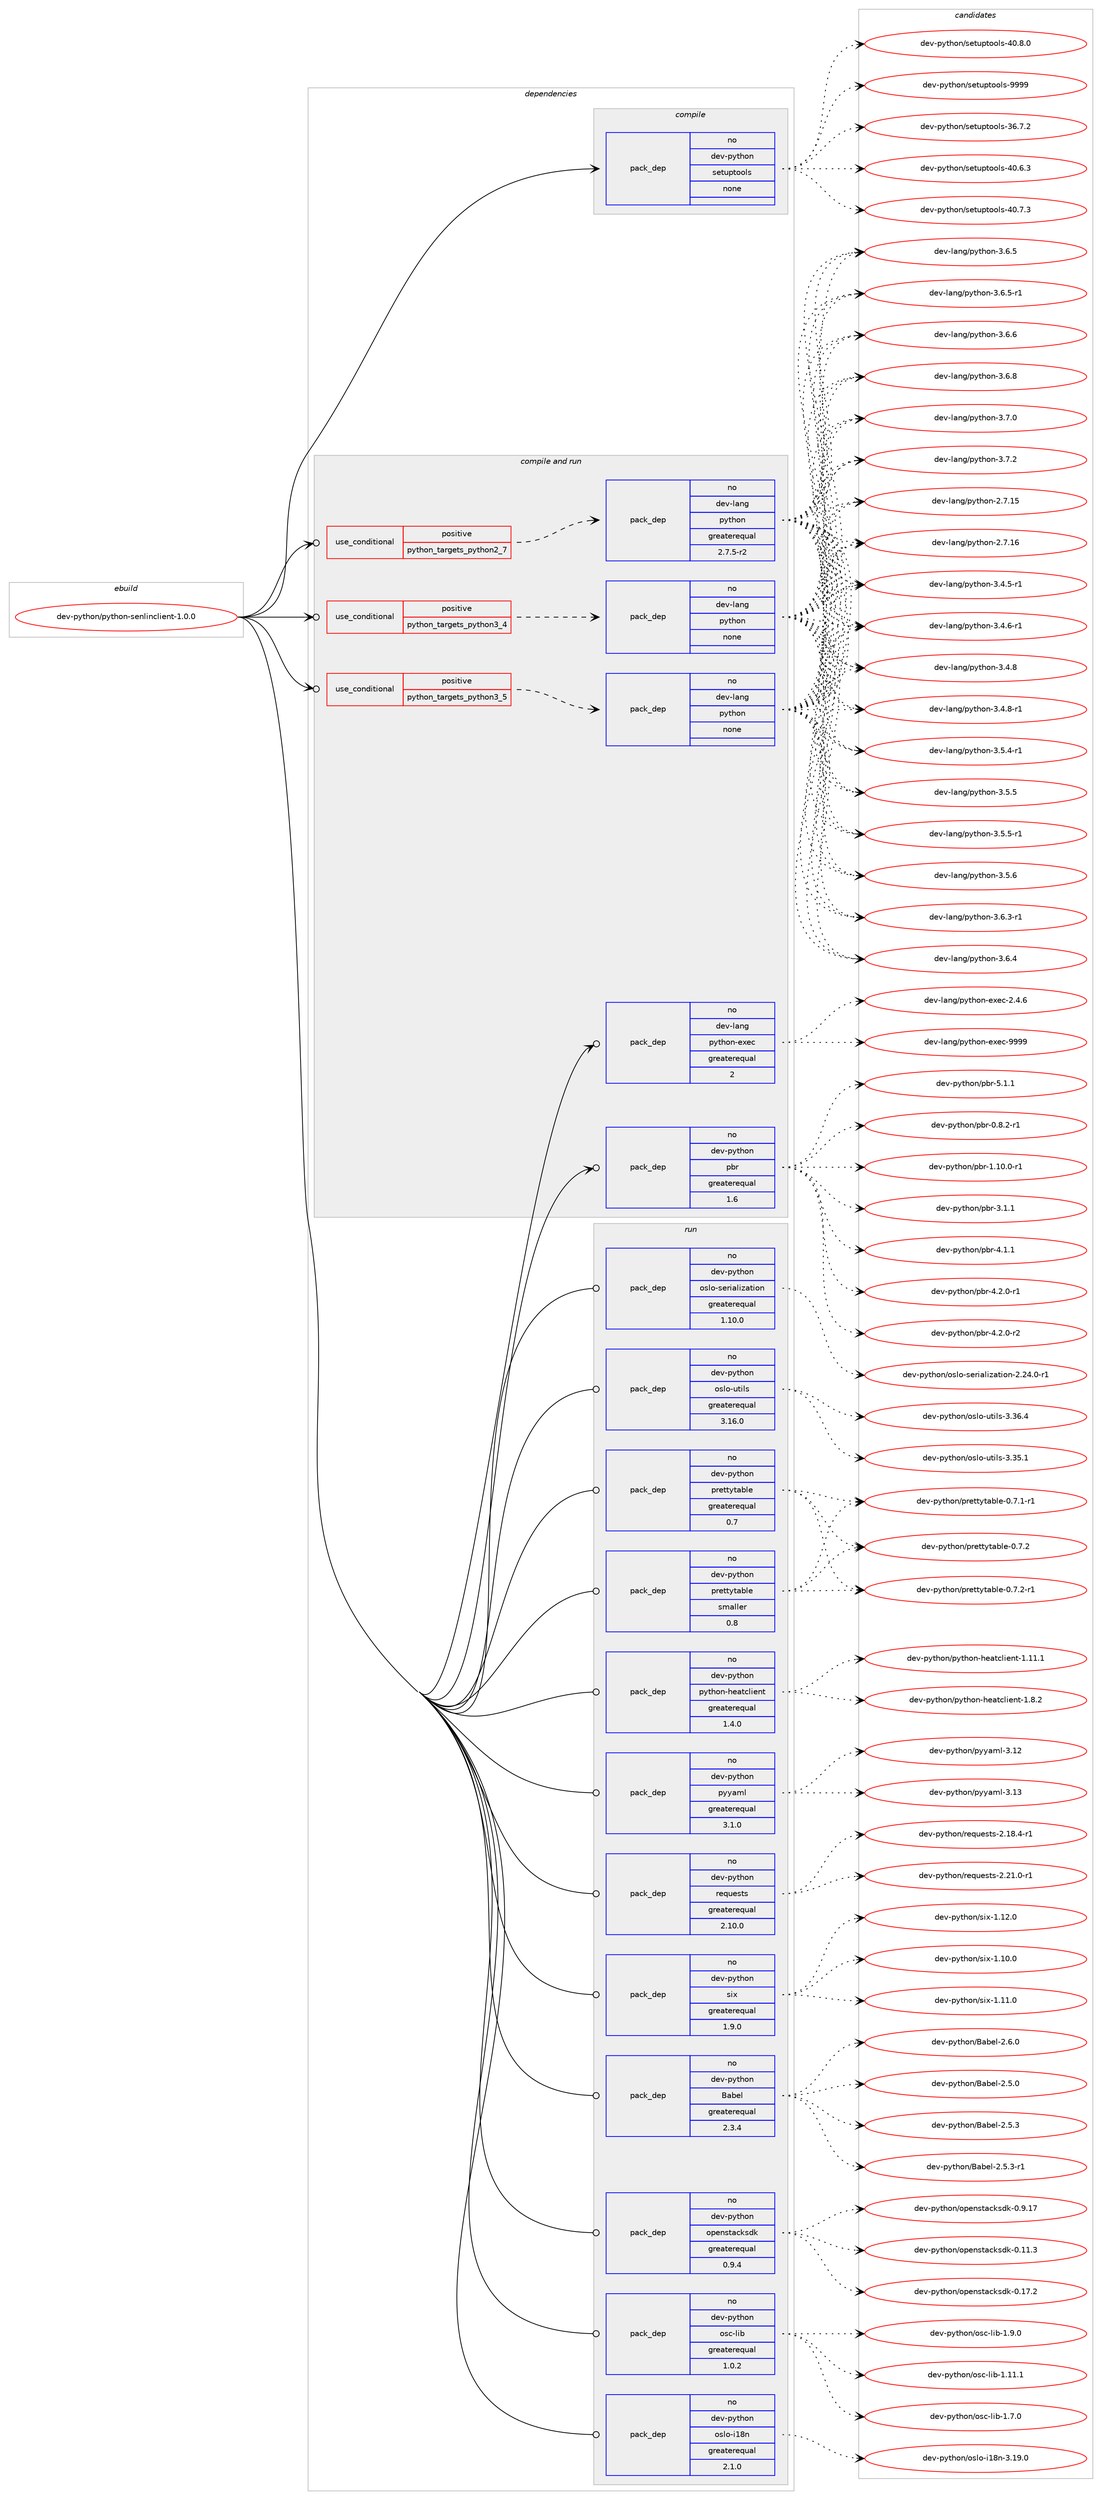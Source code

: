 digraph prolog {

# *************
# Graph options
# *************

newrank=true;
concentrate=true;
compound=true;
graph [rankdir=LR,fontname=Helvetica,fontsize=10,ranksep=1.5];#, ranksep=2.5, nodesep=0.2];
edge  [arrowhead=vee];
node  [fontname=Helvetica,fontsize=10];

# **********
# The ebuild
# **********

subgraph cluster_leftcol {
color=gray;
rank=same;
label=<<i>ebuild</i>>;
id [label="dev-python/python-senlinclient-1.0.0", color=red, width=4, href="../dev-python/python-senlinclient-1.0.0.svg"];
}

# ****************
# The dependencies
# ****************

subgraph cluster_midcol {
color=gray;
label=<<i>dependencies</i>>;
subgraph cluster_compile {
fillcolor="#eeeeee";
style=filled;
label=<<i>compile</i>>;
subgraph pack1030184 {
dependency1436544 [label=<<TABLE BORDER="0" CELLBORDER="1" CELLSPACING="0" CELLPADDING="4" WIDTH="220"><TR><TD ROWSPAN="6" CELLPADDING="30">pack_dep</TD></TR><TR><TD WIDTH="110">no</TD></TR><TR><TD>dev-python</TD></TR><TR><TD>setuptools</TD></TR><TR><TD>none</TD></TR><TR><TD></TD></TR></TABLE>>, shape=none, color=blue];
}
id:e -> dependency1436544:w [weight=20,style="solid",arrowhead="vee"];
}
subgraph cluster_compileandrun {
fillcolor="#eeeeee";
style=filled;
label=<<i>compile and run</i>>;
subgraph cond383006 {
dependency1436545 [label=<<TABLE BORDER="0" CELLBORDER="1" CELLSPACING="0" CELLPADDING="4"><TR><TD ROWSPAN="3" CELLPADDING="10">use_conditional</TD></TR><TR><TD>positive</TD></TR><TR><TD>python_targets_python2_7</TD></TR></TABLE>>, shape=none, color=red];
subgraph pack1030185 {
dependency1436546 [label=<<TABLE BORDER="0" CELLBORDER="1" CELLSPACING="0" CELLPADDING="4" WIDTH="220"><TR><TD ROWSPAN="6" CELLPADDING="30">pack_dep</TD></TR><TR><TD WIDTH="110">no</TD></TR><TR><TD>dev-lang</TD></TR><TR><TD>python</TD></TR><TR><TD>greaterequal</TD></TR><TR><TD>2.7.5-r2</TD></TR></TABLE>>, shape=none, color=blue];
}
dependency1436545:e -> dependency1436546:w [weight=20,style="dashed",arrowhead="vee"];
}
id:e -> dependency1436545:w [weight=20,style="solid",arrowhead="odotvee"];
subgraph cond383007 {
dependency1436547 [label=<<TABLE BORDER="0" CELLBORDER="1" CELLSPACING="0" CELLPADDING="4"><TR><TD ROWSPAN="3" CELLPADDING="10">use_conditional</TD></TR><TR><TD>positive</TD></TR><TR><TD>python_targets_python3_4</TD></TR></TABLE>>, shape=none, color=red];
subgraph pack1030186 {
dependency1436548 [label=<<TABLE BORDER="0" CELLBORDER="1" CELLSPACING="0" CELLPADDING="4" WIDTH="220"><TR><TD ROWSPAN="6" CELLPADDING="30">pack_dep</TD></TR><TR><TD WIDTH="110">no</TD></TR><TR><TD>dev-lang</TD></TR><TR><TD>python</TD></TR><TR><TD>none</TD></TR><TR><TD></TD></TR></TABLE>>, shape=none, color=blue];
}
dependency1436547:e -> dependency1436548:w [weight=20,style="dashed",arrowhead="vee"];
}
id:e -> dependency1436547:w [weight=20,style="solid",arrowhead="odotvee"];
subgraph cond383008 {
dependency1436549 [label=<<TABLE BORDER="0" CELLBORDER="1" CELLSPACING="0" CELLPADDING="4"><TR><TD ROWSPAN="3" CELLPADDING="10">use_conditional</TD></TR><TR><TD>positive</TD></TR><TR><TD>python_targets_python3_5</TD></TR></TABLE>>, shape=none, color=red];
subgraph pack1030187 {
dependency1436550 [label=<<TABLE BORDER="0" CELLBORDER="1" CELLSPACING="0" CELLPADDING="4" WIDTH="220"><TR><TD ROWSPAN="6" CELLPADDING="30">pack_dep</TD></TR><TR><TD WIDTH="110">no</TD></TR><TR><TD>dev-lang</TD></TR><TR><TD>python</TD></TR><TR><TD>none</TD></TR><TR><TD></TD></TR></TABLE>>, shape=none, color=blue];
}
dependency1436549:e -> dependency1436550:w [weight=20,style="dashed",arrowhead="vee"];
}
id:e -> dependency1436549:w [weight=20,style="solid",arrowhead="odotvee"];
subgraph pack1030188 {
dependency1436551 [label=<<TABLE BORDER="0" CELLBORDER="1" CELLSPACING="0" CELLPADDING="4" WIDTH="220"><TR><TD ROWSPAN="6" CELLPADDING="30">pack_dep</TD></TR><TR><TD WIDTH="110">no</TD></TR><TR><TD>dev-lang</TD></TR><TR><TD>python-exec</TD></TR><TR><TD>greaterequal</TD></TR><TR><TD>2</TD></TR></TABLE>>, shape=none, color=blue];
}
id:e -> dependency1436551:w [weight=20,style="solid",arrowhead="odotvee"];
subgraph pack1030189 {
dependency1436552 [label=<<TABLE BORDER="0" CELLBORDER="1" CELLSPACING="0" CELLPADDING="4" WIDTH="220"><TR><TD ROWSPAN="6" CELLPADDING="30">pack_dep</TD></TR><TR><TD WIDTH="110">no</TD></TR><TR><TD>dev-python</TD></TR><TR><TD>pbr</TD></TR><TR><TD>greaterequal</TD></TR><TR><TD>1.6</TD></TR></TABLE>>, shape=none, color=blue];
}
id:e -> dependency1436552:w [weight=20,style="solid",arrowhead="odotvee"];
}
subgraph cluster_run {
fillcolor="#eeeeee";
style=filled;
label=<<i>run</i>>;
subgraph pack1030190 {
dependency1436553 [label=<<TABLE BORDER="0" CELLBORDER="1" CELLSPACING="0" CELLPADDING="4" WIDTH="220"><TR><TD ROWSPAN="6" CELLPADDING="30">pack_dep</TD></TR><TR><TD WIDTH="110">no</TD></TR><TR><TD>dev-python</TD></TR><TR><TD>Babel</TD></TR><TR><TD>greaterequal</TD></TR><TR><TD>2.3.4</TD></TR></TABLE>>, shape=none, color=blue];
}
id:e -> dependency1436553:w [weight=20,style="solid",arrowhead="odot"];
subgraph pack1030191 {
dependency1436554 [label=<<TABLE BORDER="0" CELLBORDER="1" CELLSPACING="0" CELLPADDING="4" WIDTH="220"><TR><TD ROWSPAN="6" CELLPADDING="30">pack_dep</TD></TR><TR><TD WIDTH="110">no</TD></TR><TR><TD>dev-python</TD></TR><TR><TD>openstacksdk</TD></TR><TR><TD>greaterequal</TD></TR><TR><TD>0.9.4</TD></TR></TABLE>>, shape=none, color=blue];
}
id:e -> dependency1436554:w [weight=20,style="solid",arrowhead="odot"];
subgraph pack1030192 {
dependency1436555 [label=<<TABLE BORDER="0" CELLBORDER="1" CELLSPACING="0" CELLPADDING="4" WIDTH="220"><TR><TD ROWSPAN="6" CELLPADDING="30">pack_dep</TD></TR><TR><TD WIDTH="110">no</TD></TR><TR><TD>dev-python</TD></TR><TR><TD>osc-lib</TD></TR><TR><TD>greaterequal</TD></TR><TR><TD>1.0.2</TD></TR></TABLE>>, shape=none, color=blue];
}
id:e -> dependency1436555:w [weight=20,style="solid",arrowhead="odot"];
subgraph pack1030193 {
dependency1436556 [label=<<TABLE BORDER="0" CELLBORDER="1" CELLSPACING="0" CELLPADDING="4" WIDTH="220"><TR><TD ROWSPAN="6" CELLPADDING="30">pack_dep</TD></TR><TR><TD WIDTH="110">no</TD></TR><TR><TD>dev-python</TD></TR><TR><TD>oslo-i18n</TD></TR><TR><TD>greaterequal</TD></TR><TR><TD>2.1.0</TD></TR></TABLE>>, shape=none, color=blue];
}
id:e -> dependency1436556:w [weight=20,style="solid",arrowhead="odot"];
subgraph pack1030194 {
dependency1436557 [label=<<TABLE BORDER="0" CELLBORDER="1" CELLSPACING="0" CELLPADDING="4" WIDTH="220"><TR><TD ROWSPAN="6" CELLPADDING="30">pack_dep</TD></TR><TR><TD WIDTH="110">no</TD></TR><TR><TD>dev-python</TD></TR><TR><TD>oslo-serialization</TD></TR><TR><TD>greaterequal</TD></TR><TR><TD>1.10.0</TD></TR></TABLE>>, shape=none, color=blue];
}
id:e -> dependency1436557:w [weight=20,style="solid",arrowhead="odot"];
subgraph pack1030195 {
dependency1436558 [label=<<TABLE BORDER="0" CELLBORDER="1" CELLSPACING="0" CELLPADDING="4" WIDTH="220"><TR><TD ROWSPAN="6" CELLPADDING="30">pack_dep</TD></TR><TR><TD WIDTH="110">no</TD></TR><TR><TD>dev-python</TD></TR><TR><TD>oslo-utils</TD></TR><TR><TD>greaterequal</TD></TR><TR><TD>3.16.0</TD></TR></TABLE>>, shape=none, color=blue];
}
id:e -> dependency1436558:w [weight=20,style="solid",arrowhead="odot"];
subgraph pack1030196 {
dependency1436559 [label=<<TABLE BORDER="0" CELLBORDER="1" CELLSPACING="0" CELLPADDING="4" WIDTH="220"><TR><TD ROWSPAN="6" CELLPADDING="30">pack_dep</TD></TR><TR><TD WIDTH="110">no</TD></TR><TR><TD>dev-python</TD></TR><TR><TD>prettytable</TD></TR><TR><TD>greaterequal</TD></TR><TR><TD>0.7</TD></TR></TABLE>>, shape=none, color=blue];
}
id:e -> dependency1436559:w [weight=20,style="solid",arrowhead="odot"];
subgraph pack1030197 {
dependency1436560 [label=<<TABLE BORDER="0" CELLBORDER="1" CELLSPACING="0" CELLPADDING="4" WIDTH="220"><TR><TD ROWSPAN="6" CELLPADDING="30">pack_dep</TD></TR><TR><TD WIDTH="110">no</TD></TR><TR><TD>dev-python</TD></TR><TR><TD>prettytable</TD></TR><TR><TD>smaller</TD></TR><TR><TD>0.8</TD></TR></TABLE>>, shape=none, color=blue];
}
id:e -> dependency1436560:w [weight=20,style="solid",arrowhead="odot"];
subgraph pack1030198 {
dependency1436561 [label=<<TABLE BORDER="0" CELLBORDER="1" CELLSPACING="0" CELLPADDING="4" WIDTH="220"><TR><TD ROWSPAN="6" CELLPADDING="30">pack_dep</TD></TR><TR><TD WIDTH="110">no</TD></TR><TR><TD>dev-python</TD></TR><TR><TD>python-heatclient</TD></TR><TR><TD>greaterequal</TD></TR><TR><TD>1.4.0</TD></TR></TABLE>>, shape=none, color=blue];
}
id:e -> dependency1436561:w [weight=20,style="solid",arrowhead="odot"];
subgraph pack1030199 {
dependency1436562 [label=<<TABLE BORDER="0" CELLBORDER="1" CELLSPACING="0" CELLPADDING="4" WIDTH="220"><TR><TD ROWSPAN="6" CELLPADDING="30">pack_dep</TD></TR><TR><TD WIDTH="110">no</TD></TR><TR><TD>dev-python</TD></TR><TR><TD>pyyaml</TD></TR><TR><TD>greaterequal</TD></TR><TR><TD>3.1.0</TD></TR></TABLE>>, shape=none, color=blue];
}
id:e -> dependency1436562:w [weight=20,style="solid",arrowhead="odot"];
subgraph pack1030200 {
dependency1436563 [label=<<TABLE BORDER="0" CELLBORDER="1" CELLSPACING="0" CELLPADDING="4" WIDTH="220"><TR><TD ROWSPAN="6" CELLPADDING="30">pack_dep</TD></TR><TR><TD WIDTH="110">no</TD></TR><TR><TD>dev-python</TD></TR><TR><TD>requests</TD></TR><TR><TD>greaterequal</TD></TR><TR><TD>2.10.0</TD></TR></TABLE>>, shape=none, color=blue];
}
id:e -> dependency1436563:w [weight=20,style="solid",arrowhead="odot"];
subgraph pack1030201 {
dependency1436564 [label=<<TABLE BORDER="0" CELLBORDER="1" CELLSPACING="0" CELLPADDING="4" WIDTH="220"><TR><TD ROWSPAN="6" CELLPADDING="30">pack_dep</TD></TR><TR><TD WIDTH="110">no</TD></TR><TR><TD>dev-python</TD></TR><TR><TD>six</TD></TR><TR><TD>greaterequal</TD></TR><TR><TD>1.9.0</TD></TR></TABLE>>, shape=none, color=blue];
}
id:e -> dependency1436564:w [weight=20,style="solid",arrowhead="odot"];
}
}

# **************
# The candidates
# **************

subgraph cluster_choices {
rank=same;
color=gray;
label=<<i>candidates</i>>;

subgraph choice1030184 {
color=black;
nodesep=1;
choice100101118451121211161041111104711510111611711211611111110811545515446554650 [label="dev-python/setuptools-36.7.2", color=red, width=4,href="../dev-python/setuptools-36.7.2.svg"];
choice100101118451121211161041111104711510111611711211611111110811545524846544651 [label="dev-python/setuptools-40.6.3", color=red, width=4,href="../dev-python/setuptools-40.6.3.svg"];
choice100101118451121211161041111104711510111611711211611111110811545524846554651 [label="dev-python/setuptools-40.7.3", color=red, width=4,href="../dev-python/setuptools-40.7.3.svg"];
choice100101118451121211161041111104711510111611711211611111110811545524846564648 [label="dev-python/setuptools-40.8.0", color=red, width=4,href="../dev-python/setuptools-40.8.0.svg"];
choice10010111845112121116104111110471151011161171121161111111081154557575757 [label="dev-python/setuptools-9999", color=red, width=4,href="../dev-python/setuptools-9999.svg"];
dependency1436544:e -> choice100101118451121211161041111104711510111611711211611111110811545515446554650:w [style=dotted,weight="100"];
dependency1436544:e -> choice100101118451121211161041111104711510111611711211611111110811545524846544651:w [style=dotted,weight="100"];
dependency1436544:e -> choice100101118451121211161041111104711510111611711211611111110811545524846554651:w [style=dotted,weight="100"];
dependency1436544:e -> choice100101118451121211161041111104711510111611711211611111110811545524846564648:w [style=dotted,weight="100"];
dependency1436544:e -> choice10010111845112121116104111110471151011161171121161111111081154557575757:w [style=dotted,weight="100"];
}
subgraph choice1030185 {
color=black;
nodesep=1;
choice10010111845108971101034711212111610411111045504655464953 [label="dev-lang/python-2.7.15", color=red, width=4,href="../dev-lang/python-2.7.15.svg"];
choice10010111845108971101034711212111610411111045504655464954 [label="dev-lang/python-2.7.16", color=red, width=4,href="../dev-lang/python-2.7.16.svg"];
choice1001011184510897110103471121211161041111104551465246534511449 [label="dev-lang/python-3.4.5-r1", color=red, width=4,href="../dev-lang/python-3.4.5-r1.svg"];
choice1001011184510897110103471121211161041111104551465246544511449 [label="dev-lang/python-3.4.6-r1", color=red, width=4,href="../dev-lang/python-3.4.6-r1.svg"];
choice100101118451089711010347112121116104111110455146524656 [label="dev-lang/python-3.4.8", color=red, width=4,href="../dev-lang/python-3.4.8.svg"];
choice1001011184510897110103471121211161041111104551465246564511449 [label="dev-lang/python-3.4.8-r1", color=red, width=4,href="../dev-lang/python-3.4.8-r1.svg"];
choice1001011184510897110103471121211161041111104551465346524511449 [label="dev-lang/python-3.5.4-r1", color=red, width=4,href="../dev-lang/python-3.5.4-r1.svg"];
choice100101118451089711010347112121116104111110455146534653 [label="dev-lang/python-3.5.5", color=red, width=4,href="../dev-lang/python-3.5.5.svg"];
choice1001011184510897110103471121211161041111104551465346534511449 [label="dev-lang/python-3.5.5-r1", color=red, width=4,href="../dev-lang/python-3.5.5-r1.svg"];
choice100101118451089711010347112121116104111110455146534654 [label="dev-lang/python-3.5.6", color=red, width=4,href="../dev-lang/python-3.5.6.svg"];
choice1001011184510897110103471121211161041111104551465446514511449 [label="dev-lang/python-3.6.3-r1", color=red, width=4,href="../dev-lang/python-3.6.3-r1.svg"];
choice100101118451089711010347112121116104111110455146544652 [label="dev-lang/python-3.6.4", color=red, width=4,href="../dev-lang/python-3.6.4.svg"];
choice100101118451089711010347112121116104111110455146544653 [label="dev-lang/python-3.6.5", color=red, width=4,href="../dev-lang/python-3.6.5.svg"];
choice1001011184510897110103471121211161041111104551465446534511449 [label="dev-lang/python-3.6.5-r1", color=red, width=4,href="../dev-lang/python-3.6.5-r1.svg"];
choice100101118451089711010347112121116104111110455146544654 [label="dev-lang/python-3.6.6", color=red, width=4,href="../dev-lang/python-3.6.6.svg"];
choice100101118451089711010347112121116104111110455146544656 [label="dev-lang/python-3.6.8", color=red, width=4,href="../dev-lang/python-3.6.8.svg"];
choice100101118451089711010347112121116104111110455146554648 [label="dev-lang/python-3.7.0", color=red, width=4,href="../dev-lang/python-3.7.0.svg"];
choice100101118451089711010347112121116104111110455146554650 [label="dev-lang/python-3.7.2", color=red, width=4,href="../dev-lang/python-3.7.2.svg"];
dependency1436546:e -> choice10010111845108971101034711212111610411111045504655464953:w [style=dotted,weight="100"];
dependency1436546:e -> choice10010111845108971101034711212111610411111045504655464954:w [style=dotted,weight="100"];
dependency1436546:e -> choice1001011184510897110103471121211161041111104551465246534511449:w [style=dotted,weight="100"];
dependency1436546:e -> choice1001011184510897110103471121211161041111104551465246544511449:w [style=dotted,weight="100"];
dependency1436546:e -> choice100101118451089711010347112121116104111110455146524656:w [style=dotted,weight="100"];
dependency1436546:e -> choice1001011184510897110103471121211161041111104551465246564511449:w [style=dotted,weight="100"];
dependency1436546:e -> choice1001011184510897110103471121211161041111104551465346524511449:w [style=dotted,weight="100"];
dependency1436546:e -> choice100101118451089711010347112121116104111110455146534653:w [style=dotted,weight="100"];
dependency1436546:e -> choice1001011184510897110103471121211161041111104551465346534511449:w [style=dotted,weight="100"];
dependency1436546:e -> choice100101118451089711010347112121116104111110455146534654:w [style=dotted,weight="100"];
dependency1436546:e -> choice1001011184510897110103471121211161041111104551465446514511449:w [style=dotted,weight="100"];
dependency1436546:e -> choice100101118451089711010347112121116104111110455146544652:w [style=dotted,weight="100"];
dependency1436546:e -> choice100101118451089711010347112121116104111110455146544653:w [style=dotted,weight="100"];
dependency1436546:e -> choice1001011184510897110103471121211161041111104551465446534511449:w [style=dotted,weight="100"];
dependency1436546:e -> choice100101118451089711010347112121116104111110455146544654:w [style=dotted,weight="100"];
dependency1436546:e -> choice100101118451089711010347112121116104111110455146544656:w [style=dotted,weight="100"];
dependency1436546:e -> choice100101118451089711010347112121116104111110455146554648:w [style=dotted,weight="100"];
dependency1436546:e -> choice100101118451089711010347112121116104111110455146554650:w [style=dotted,weight="100"];
}
subgraph choice1030186 {
color=black;
nodesep=1;
choice10010111845108971101034711212111610411111045504655464953 [label="dev-lang/python-2.7.15", color=red, width=4,href="../dev-lang/python-2.7.15.svg"];
choice10010111845108971101034711212111610411111045504655464954 [label="dev-lang/python-2.7.16", color=red, width=4,href="../dev-lang/python-2.7.16.svg"];
choice1001011184510897110103471121211161041111104551465246534511449 [label="dev-lang/python-3.4.5-r1", color=red, width=4,href="../dev-lang/python-3.4.5-r1.svg"];
choice1001011184510897110103471121211161041111104551465246544511449 [label="dev-lang/python-3.4.6-r1", color=red, width=4,href="../dev-lang/python-3.4.6-r1.svg"];
choice100101118451089711010347112121116104111110455146524656 [label="dev-lang/python-3.4.8", color=red, width=4,href="../dev-lang/python-3.4.8.svg"];
choice1001011184510897110103471121211161041111104551465246564511449 [label="dev-lang/python-3.4.8-r1", color=red, width=4,href="../dev-lang/python-3.4.8-r1.svg"];
choice1001011184510897110103471121211161041111104551465346524511449 [label="dev-lang/python-3.5.4-r1", color=red, width=4,href="../dev-lang/python-3.5.4-r1.svg"];
choice100101118451089711010347112121116104111110455146534653 [label="dev-lang/python-3.5.5", color=red, width=4,href="../dev-lang/python-3.5.5.svg"];
choice1001011184510897110103471121211161041111104551465346534511449 [label="dev-lang/python-3.5.5-r1", color=red, width=4,href="../dev-lang/python-3.5.5-r1.svg"];
choice100101118451089711010347112121116104111110455146534654 [label="dev-lang/python-3.5.6", color=red, width=4,href="../dev-lang/python-3.5.6.svg"];
choice1001011184510897110103471121211161041111104551465446514511449 [label="dev-lang/python-3.6.3-r1", color=red, width=4,href="../dev-lang/python-3.6.3-r1.svg"];
choice100101118451089711010347112121116104111110455146544652 [label="dev-lang/python-3.6.4", color=red, width=4,href="../dev-lang/python-3.6.4.svg"];
choice100101118451089711010347112121116104111110455146544653 [label="dev-lang/python-3.6.5", color=red, width=4,href="../dev-lang/python-3.6.5.svg"];
choice1001011184510897110103471121211161041111104551465446534511449 [label="dev-lang/python-3.6.5-r1", color=red, width=4,href="../dev-lang/python-3.6.5-r1.svg"];
choice100101118451089711010347112121116104111110455146544654 [label="dev-lang/python-3.6.6", color=red, width=4,href="../dev-lang/python-3.6.6.svg"];
choice100101118451089711010347112121116104111110455146544656 [label="dev-lang/python-3.6.8", color=red, width=4,href="../dev-lang/python-3.6.8.svg"];
choice100101118451089711010347112121116104111110455146554648 [label="dev-lang/python-3.7.0", color=red, width=4,href="../dev-lang/python-3.7.0.svg"];
choice100101118451089711010347112121116104111110455146554650 [label="dev-lang/python-3.7.2", color=red, width=4,href="../dev-lang/python-3.7.2.svg"];
dependency1436548:e -> choice10010111845108971101034711212111610411111045504655464953:w [style=dotted,weight="100"];
dependency1436548:e -> choice10010111845108971101034711212111610411111045504655464954:w [style=dotted,weight="100"];
dependency1436548:e -> choice1001011184510897110103471121211161041111104551465246534511449:w [style=dotted,weight="100"];
dependency1436548:e -> choice1001011184510897110103471121211161041111104551465246544511449:w [style=dotted,weight="100"];
dependency1436548:e -> choice100101118451089711010347112121116104111110455146524656:w [style=dotted,weight="100"];
dependency1436548:e -> choice1001011184510897110103471121211161041111104551465246564511449:w [style=dotted,weight="100"];
dependency1436548:e -> choice1001011184510897110103471121211161041111104551465346524511449:w [style=dotted,weight="100"];
dependency1436548:e -> choice100101118451089711010347112121116104111110455146534653:w [style=dotted,weight="100"];
dependency1436548:e -> choice1001011184510897110103471121211161041111104551465346534511449:w [style=dotted,weight="100"];
dependency1436548:e -> choice100101118451089711010347112121116104111110455146534654:w [style=dotted,weight="100"];
dependency1436548:e -> choice1001011184510897110103471121211161041111104551465446514511449:w [style=dotted,weight="100"];
dependency1436548:e -> choice100101118451089711010347112121116104111110455146544652:w [style=dotted,weight="100"];
dependency1436548:e -> choice100101118451089711010347112121116104111110455146544653:w [style=dotted,weight="100"];
dependency1436548:e -> choice1001011184510897110103471121211161041111104551465446534511449:w [style=dotted,weight="100"];
dependency1436548:e -> choice100101118451089711010347112121116104111110455146544654:w [style=dotted,weight="100"];
dependency1436548:e -> choice100101118451089711010347112121116104111110455146544656:w [style=dotted,weight="100"];
dependency1436548:e -> choice100101118451089711010347112121116104111110455146554648:w [style=dotted,weight="100"];
dependency1436548:e -> choice100101118451089711010347112121116104111110455146554650:w [style=dotted,weight="100"];
}
subgraph choice1030187 {
color=black;
nodesep=1;
choice10010111845108971101034711212111610411111045504655464953 [label="dev-lang/python-2.7.15", color=red, width=4,href="../dev-lang/python-2.7.15.svg"];
choice10010111845108971101034711212111610411111045504655464954 [label="dev-lang/python-2.7.16", color=red, width=4,href="../dev-lang/python-2.7.16.svg"];
choice1001011184510897110103471121211161041111104551465246534511449 [label="dev-lang/python-3.4.5-r1", color=red, width=4,href="../dev-lang/python-3.4.5-r1.svg"];
choice1001011184510897110103471121211161041111104551465246544511449 [label="dev-lang/python-3.4.6-r1", color=red, width=4,href="../dev-lang/python-3.4.6-r1.svg"];
choice100101118451089711010347112121116104111110455146524656 [label="dev-lang/python-3.4.8", color=red, width=4,href="../dev-lang/python-3.4.8.svg"];
choice1001011184510897110103471121211161041111104551465246564511449 [label="dev-lang/python-3.4.8-r1", color=red, width=4,href="../dev-lang/python-3.4.8-r1.svg"];
choice1001011184510897110103471121211161041111104551465346524511449 [label="dev-lang/python-3.5.4-r1", color=red, width=4,href="../dev-lang/python-3.5.4-r1.svg"];
choice100101118451089711010347112121116104111110455146534653 [label="dev-lang/python-3.5.5", color=red, width=4,href="../dev-lang/python-3.5.5.svg"];
choice1001011184510897110103471121211161041111104551465346534511449 [label="dev-lang/python-3.5.5-r1", color=red, width=4,href="../dev-lang/python-3.5.5-r1.svg"];
choice100101118451089711010347112121116104111110455146534654 [label="dev-lang/python-3.5.6", color=red, width=4,href="../dev-lang/python-3.5.6.svg"];
choice1001011184510897110103471121211161041111104551465446514511449 [label="dev-lang/python-3.6.3-r1", color=red, width=4,href="../dev-lang/python-3.6.3-r1.svg"];
choice100101118451089711010347112121116104111110455146544652 [label="dev-lang/python-3.6.4", color=red, width=4,href="../dev-lang/python-3.6.4.svg"];
choice100101118451089711010347112121116104111110455146544653 [label="dev-lang/python-3.6.5", color=red, width=4,href="../dev-lang/python-3.6.5.svg"];
choice1001011184510897110103471121211161041111104551465446534511449 [label="dev-lang/python-3.6.5-r1", color=red, width=4,href="../dev-lang/python-3.6.5-r1.svg"];
choice100101118451089711010347112121116104111110455146544654 [label="dev-lang/python-3.6.6", color=red, width=4,href="../dev-lang/python-3.6.6.svg"];
choice100101118451089711010347112121116104111110455146544656 [label="dev-lang/python-3.6.8", color=red, width=4,href="../dev-lang/python-3.6.8.svg"];
choice100101118451089711010347112121116104111110455146554648 [label="dev-lang/python-3.7.0", color=red, width=4,href="../dev-lang/python-3.7.0.svg"];
choice100101118451089711010347112121116104111110455146554650 [label="dev-lang/python-3.7.2", color=red, width=4,href="../dev-lang/python-3.7.2.svg"];
dependency1436550:e -> choice10010111845108971101034711212111610411111045504655464953:w [style=dotted,weight="100"];
dependency1436550:e -> choice10010111845108971101034711212111610411111045504655464954:w [style=dotted,weight="100"];
dependency1436550:e -> choice1001011184510897110103471121211161041111104551465246534511449:w [style=dotted,weight="100"];
dependency1436550:e -> choice1001011184510897110103471121211161041111104551465246544511449:w [style=dotted,weight="100"];
dependency1436550:e -> choice100101118451089711010347112121116104111110455146524656:w [style=dotted,weight="100"];
dependency1436550:e -> choice1001011184510897110103471121211161041111104551465246564511449:w [style=dotted,weight="100"];
dependency1436550:e -> choice1001011184510897110103471121211161041111104551465346524511449:w [style=dotted,weight="100"];
dependency1436550:e -> choice100101118451089711010347112121116104111110455146534653:w [style=dotted,weight="100"];
dependency1436550:e -> choice1001011184510897110103471121211161041111104551465346534511449:w [style=dotted,weight="100"];
dependency1436550:e -> choice100101118451089711010347112121116104111110455146534654:w [style=dotted,weight="100"];
dependency1436550:e -> choice1001011184510897110103471121211161041111104551465446514511449:w [style=dotted,weight="100"];
dependency1436550:e -> choice100101118451089711010347112121116104111110455146544652:w [style=dotted,weight="100"];
dependency1436550:e -> choice100101118451089711010347112121116104111110455146544653:w [style=dotted,weight="100"];
dependency1436550:e -> choice1001011184510897110103471121211161041111104551465446534511449:w [style=dotted,weight="100"];
dependency1436550:e -> choice100101118451089711010347112121116104111110455146544654:w [style=dotted,weight="100"];
dependency1436550:e -> choice100101118451089711010347112121116104111110455146544656:w [style=dotted,weight="100"];
dependency1436550:e -> choice100101118451089711010347112121116104111110455146554648:w [style=dotted,weight="100"];
dependency1436550:e -> choice100101118451089711010347112121116104111110455146554650:w [style=dotted,weight="100"];
}
subgraph choice1030188 {
color=black;
nodesep=1;
choice1001011184510897110103471121211161041111104510112010199455046524654 [label="dev-lang/python-exec-2.4.6", color=red, width=4,href="../dev-lang/python-exec-2.4.6.svg"];
choice10010111845108971101034711212111610411111045101120101994557575757 [label="dev-lang/python-exec-9999", color=red, width=4,href="../dev-lang/python-exec-9999.svg"];
dependency1436551:e -> choice1001011184510897110103471121211161041111104510112010199455046524654:w [style=dotted,weight="100"];
dependency1436551:e -> choice10010111845108971101034711212111610411111045101120101994557575757:w [style=dotted,weight="100"];
}
subgraph choice1030189 {
color=black;
nodesep=1;
choice1001011184511212111610411111047112981144548465646504511449 [label="dev-python/pbr-0.8.2-r1", color=red, width=4,href="../dev-python/pbr-0.8.2-r1.svg"];
choice100101118451121211161041111104711298114454946494846484511449 [label="dev-python/pbr-1.10.0-r1", color=red, width=4,href="../dev-python/pbr-1.10.0-r1.svg"];
choice100101118451121211161041111104711298114455146494649 [label="dev-python/pbr-3.1.1", color=red, width=4,href="../dev-python/pbr-3.1.1.svg"];
choice100101118451121211161041111104711298114455246494649 [label="dev-python/pbr-4.1.1", color=red, width=4,href="../dev-python/pbr-4.1.1.svg"];
choice1001011184511212111610411111047112981144552465046484511449 [label="dev-python/pbr-4.2.0-r1", color=red, width=4,href="../dev-python/pbr-4.2.0-r1.svg"];
choice1001011184511212111610411111047112981144552465046484511450 [label="dev-python/pbr-4.2.0-r2", color=red, width=4,href="../dev-python/pbr-4.2.0-r2.svg"];
choice100101118451121211161041111104711298114455346494649 [label="dev-python/pbr-5.1.1", color=red, width=4,href="../dev-python/pbr-5.1.1.svg"];
dependency1436552:e -> choice1001011184511212111610411111047112981144548465646504511449:w [style=dotted,weight="100"];
dependency1436552:e -> choice100101118451121211161041111104711298114454946494846484511449:w [style=dotted,weight="100"];
dependency1436552:e -> choice100101118451121211161041111104711298114455146494649:w [style=dotted,weight="100"];
dependency1436552:e -> choice100101118451121211161041111104711298114455246494649:w [style=dotted,weight="100"];
dependency1436552:e -> choice1001011184511212111610411111047112981144552465046484511449:w [style=dotted,weight="100"];
dependency1436552:e -> choice1001011184511212111610411111047112981144552465046484511450:w [style=dotted,weight="100"];
dependency1436552:e -> choice100101118451121211161041111104711298114455346494649:w [style=dotted,weight="100"];
}
subgraph choice1030190 {
color=black;
nodesep=1;
choice1001011184511212111610411111047669798101108455046534648 [label="dev-python/Babel-2.5.0", color=red, width=4,href="../dev-python/Babel-2.5.0.svg"];
choice1001011184511212111610411111047669798101108455046534651 [label="dev-python/Babel-2.5.3", color=red, width=4,href="../dev-python/Babel-2.5.3.svg"];
choice10010111845112121116104111110476697981011084550465346514511449 [label="dev-python/Babel-2.5.3-r1", color=red, width=4,href="../dev-python/Babel-2.5.3-r1.svg"];
choice1001011184511212111610411111047669798101108455046544648 [label="dev-python/Babel-2.6.0", color=red, width=4,href="../dev-python/Babel-2.6.0.svg"];
dependency1436553:e -> choice1001011184511212111610411111047669798101108455046534648:w [style=dotted,weight="100"];
dependency1436553:e -> choice1001011184511212111610411111047669798101108455046534651:w [style=dotted,weight="100"];
dependency1436553:e -> choice10010111845112121116104111110476697981011084550465346514511449:w [style=dotted,weight="100"];
dependency1436553:e -> choice1001011184511212111610411111047669798101108455046544648:w [style=dotted,weight="100"];
}
subgraph choice1030191 {
color=black;
nodesep=1;
choice1001011184511212111610411111047111112101110115116979910711510010745484649494651 [label="dev-python/openstacksdk-0.11.3", color=red, width=4,href="../dev-python/openstacksdk-0.11.3.svg"];
choice1001011184511212111610411111047111112101110115116979910711510010745484649554650 [label="dev-python/openstacksdk-0.17.2", color=red, width=4,href="../dev-python/openstacksdk-0.17.2.svg"];
choice1001011184511212111610411111047111112101110115116979910711510010745484657464955 [label="dev-python/openstacksdk-0.9.17", color=red, width=4,href="../dev-python/openstacksdk-0.9.17.svg"];
dependency1436554:e -> choice1001011184511212111610411111047111112101110115116979910711510010745484649494651:w [style=dotted,weight="100"];
dependency1436554:e -> choice1001011184511212111610411111047111112101110115116979910711510010745484649554650:w [style=dotted,weight="100"];
dependency1436554:e -> choice1001011184511212111610411111047111112101110115116979910711510010745484657464955:w [style=dotted,weight="100"];
}
subgraph choice1030192 {
color=black;
nodesep=1;
choice100101118451121211161041111104711111599451081059845494649494649 [label="dev-python/osc-lib-1.11.1", color=red, width=4,href="../dev-python/osc-lib-1.11.1.svg"];
choice1001011184511212111610411111047111115994510810598454946554648 [label="dev-python/osc-lib-1.7.0", color=red, width=4,href="../dev-python/osc-lib-1.7.0.svg"];
choice1001011184511212111610411111047111115994510810598454946574648 [label="dev-python/osc-lib-1.9.0", color=red, width=4,href="../dev-python/osc-lib-1.9.0.svg"];
dependency1436555:e -> choice100101118451121211161041111104711111599451081059845494649494649:w [style=dotted,weight="100"];
dependency1436555:e -> choice1001011184511212111610411111047111115994510810598454946554648:w [style=dotted,weight="100"];
dependency1436555:e -> choice1001011184511212111610411111047111115994510810598454946574648:w [style=dotted,weight="100"];
}
subgraph choice1030193 {
color=black;
nodesep=1;
choice100101118451121211161041111104711111510811145105495611045514649574648 [label="dev-python/oslo-i18n-3.19.0", color=red, width=4,href="../dev-python/oslo-i18n-3.19.0.svg"];
dependency1436556:e -> choice100101118451121211161041111104711111510811145105495611045514649574648:w [style=dotted,weight="100"];
}
subgraph choice1030194 {
color=black;
nodesep=1;
choice1001011184511212111610411111047111115108111451151011141059710810512297116105111110455046505246484511449 [label="dev-python/oslo-serialization-2.24.0-r1", color=red, width=4,href="../dev-python/oslo-serialization-2.24.0-r1.svg"];
dependency1436557:e -> choice1001011184511212111610411111047111115108111451151011141059710810512297116105111110455046505246484511449:w [style=dotted,weight="100"];
}
subgraph choice1030195 {
color=black;
nodesep=1;
choice10010111845112121116104111110471111151081114511711610510811545514651534649 [label="dev-python/oslo-utils-3.35.1", color=red, width=4,href="../dev-python/oslo-utils-3.35.1.svg"];
choice10010111845112121116104111110471111151081114511711610510811545514651544652 [label="dev-python/oslo-utils-3.36.4", color=red, width=4,href="../dev-python/oslo-utils-3.36.4.svg"];
dependency1436558:e -> choice10010111845112121116104111110471111151081114511711610510811545514651534649:w [style=dotted,weight="100"];
dependency1436558:e -> choice10010111845112121116104111110471111151081114511711610510811545514651544652:w [style=dotted,weight="100"];
}
subgraph choice1030196 {
color=black;
nodesep=1;
choice100101118451121211161041111104711211410111611612111697981081014548465546494511449 [label="dev-python/prettytable-0.7.1-r1", color=red, width=4,href="../dev-python/prettytable-0.7.1-r1.svg"];
choice10010111845112121116104111110471121141011161161211169798108101454846554650 [label="dev-python/prettytable-0.7.2", color=red, width=4,href="../dev-python/prettytable-0.7.2.svg"];
choice100101118451121211161041111104711211410111611612111697981081014548465546504511449 [label="dev-python/prettytable-0.7.2-r1", color=red, width=4,href="../dev-python/prettytable-0.7.2-r1.svg"];
dependency1436559:e -> choice100101118451121211161041111104711211410111611612111697981081014548465546494511449:w [style=dotted,weight="100"];
dependency1436559:e -> choice10010111845112121116104111110471121141011161161211169798108101454846554650:w [style=dotted,weight="100"];
dependency1436559:e -> choice100101118451121211161041111104711211410111611612111697981081014548465546504511449:w [style=dotted,weight="100"];
}
subgraph choice1030197 {
color=black;
nodesep=1;
choice100101118451121211161041111104711211410111611612111697981081014548465546494511449 [label="dev-python/prettytable-0.7.1-r1", color=red, width=4,href="../dev-python/prettytable-0.7.1-r1.svg"];
choice10010111845112121116104111110471121141011161161211169798108101454846554650 [label="dev-python/prettytable-0.7.2", color=red, width=4,href="../dev-python/prettytable-0.7.2.svg"];
choice100101118451121211161041111104711211410111611612111697981081014548465546504511449 [label="dev-python/prettytable-0.7.2-r1", color=red, width=4,href="../dev-python/prettytable-0.7.2-r1.svg"];
dependency1436560:e -> choice100101118451121211161041111104711211410111611612111697981081014548465546494511449:w [style=dotted,weight="100"];
dependency1436560:e -> choice10010111845112121116104111110471121141011161161211169798108101454846554650:w [style=dotted,weight="100"];
dependency1436560:e -> choice100101118451121211161041111104711211410111611612111697981081014548465546504511449:w [style=dotted,weight="100"];
}
subgraph choice1030198 {
color=black;
nodesep=1;
choice100101118451121211161041111104711212111610411111045104101971169910810510111011645494649494649 [label="dev-python/python-heatclient-1.11.1", color=red, width=4,href="../dev-python/python-heatclient-1.11.1.svg"];
choice1001011184511212111610411111047112121116104111110451041019711699108105101110116454946564650 [label="dev-python/python-heatclient-1.8.2", color=red, width=4,href="../dev-python/python-heatclient-1.8.2.svg"];
dependency1436561:e -> choice100101118451121211161041111104711212111610411111045104101971169910810510111011645494649494649:w [style=dotted,weight="100"];
dependency1436561:e -> choice1001011184511212111610411111047112121116104111110451041019711699108105101110116454946564650:w [style=dotted,weight="100"];
}
subgraph choice1030199 {
color=black;
nodesep=1;
choice1001011184511212111610411111047112121121971091084551464950 [label="dev-python/pyyaml-3.12", color=red, width=4,href="../dev-python/pyyaml-3.12.svg"];
choice1001011184511212111610411111047112121121971091084551464951 [label="dev-python/pyyaml-3.13", color=red, width=4,href="../dev-python/pyyaml-3.13.svg"];
dependency1436562:e -> choice1001011184511212111610411111047112121121971091084551464950:w [style=dotted,weight="100"];
dependency1436562:e -> choice1001011184511212111610411111047112121121971091084551464951:w [style=dotted,weight="100"];
}
subgraph choice1030200 {
color=black;
nodesep=1;
choice1001011184511212111610411111047114101113117101115116115455046495646524511449 [label="dev-python/requests-2.18.4-r1", color=red, width=4,href="../dev-python/requests-2.18.4-r1.svg"];
choice1001011184511212111610411111047114101113117101115116115455046504946484511449 [label="dev-python/requests-2.21.0-r1", color=red, width=4,href="../dev-python/requests-2.21.0-r1.svg"];
dependency1436563:e -> choice1001011184511212111610411111047114101113117101115116115455046495646524511449:w [style=dotted,weight="100"];
dependency1436563:e -> choice1001011184511212111610411111047114101113117101115116115455046504946484511449:w [style=dotted,weight="100"];
}
subgraph choice1030201 {
color=black;
nodesep=1;
choice100101118451121211161041111104711510512045494649484648 [label="dev-python/six-1.10.0", color=red, width=4,href="../dev-python/six-1.10.0.svg"];
choice100101118451121211161041111104711510512045494649494648 [label="dev-python/six-1.11.0", color=red, width=4,href="../dev-python/six-1.11.0.svg"];
choice100101118451121211161041111104711510512045494649504648 [label="dev-python/six-1.12.0", color=red, width=4,href="../dev-python/six-1.12.0.svg"];
dependency1436564:e -> choice100101118451121211161041111104711510512045494649484648:w [style=dotted,weight="100"];
dependency1436564:e -> choice100101118451121211161041111104711510512045494649494648:w [style=dotted,weight="100"];
dependency1436564:e -> choice100101118451121211161041111104711510512045494649504648:w [style=dotted,weight="100"];
}
}

}
